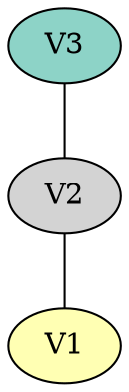 graph colored {
node [style=filled colorscheme="set312"];
V2--V1;
V3--V2;
V1[fillcolor="2"];
V3[fillcolor="1"];
}